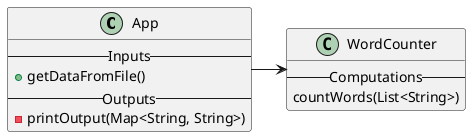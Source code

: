 /*
 *  UCF COP3330 Summer 2021 Assignment 3 Solutions
 *  Copyright 2021 Kevin Schiffli
 */
@startuml
'https://plantuml.com/class-diagram

Class App {
--Inputs--
+getDataFromFile()
--Outputs--
-printOutput(Map<String, String>)
}

Class WordCounter {
--Computations--
countWords(List<String>)
}

App -> WordCounter

@enduml
